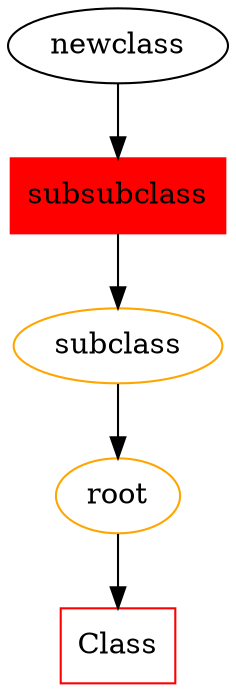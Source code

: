 digraph {
	subsubclass [color=red fillcolor=red shape=rectangle style=filled]
	root [color=orange fillcolor=white shape="" style=filled]
	subclass [color=orange fillcolor=white shape="" style=filled]
	Class [color=red fillcolor=white shape=rectangle style=filled]
	newclass -> subsubclass
	subclass -> root
	subsubclass -> subclass
	root -> Class
}
